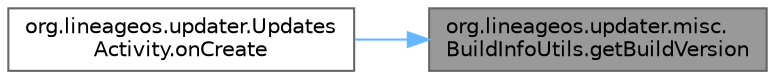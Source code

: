digraph "org.lineageos.updater.misc.BuildInfoUtils.getBuildVersion"
{
 // LATEX_PDF_SIZE
  bgcolor="transparent";
  edge [fontname=Helvetica,fontsize=10,labelfontname=Helvetica,labelfontsize=10];
  node [fontname=Helvetica,fontsize=10,shape=box,height=0.2,width=0.4];
  rankdir="RL";
  Node1 [label="org.lineageos.updater.misc.\lBuildInfoUtils.getBuildVersion",height=0.2,width=0.4,color="gray40", fillcolor="grey60", style="filled", fontcolor="black",tooltip=" "];
  Node1 -> Node2 [dir="back",color="steelblue1",style="solid"];
  Node2 [label="org.lineageos.updater.Updates\lActivity.onCreate",height=0.2,width=0.4,color="grey40", fillcolor="white", style="filled",URL="$classorg_1_1lineageos_1_1updater_1_1_updates_activity.html#a967ff08992d3e61358242e5623b0417a",tooltip=" "];
}
